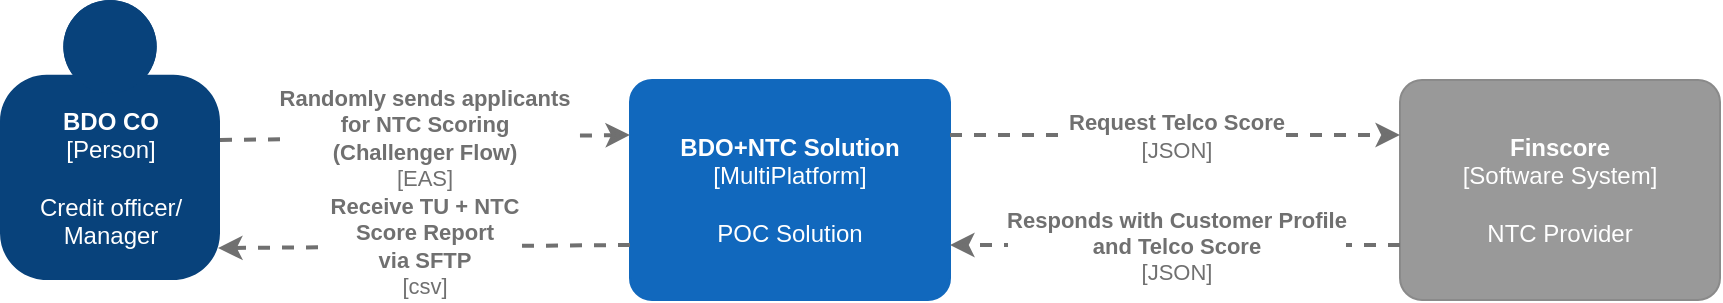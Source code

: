 <mxfile version="13.6.9" type="github" pages="2">
  <diagram id="BH5cA6w0LtP4S3J9wWy8" name="Context Diagram">
    <mxGraphModel dx="1872" dy="432" grid="1" gridSize="10" guides="1" tooltips="1" connect="1" arrows="1" fold="1" page="1" pageScale="1" pageWidth="850" pageHeight="1100" math="0" shadow="0">
      <root>
        <mxCell id="0" />
        <mxCell id="1" parent="0" />
        <object placeholders="1" c4Name="BDO CO" c4Type="Person" c4Description="Credit officer/&#xa;Manager" label="&lt;b&gt;%c4Name%&lt;/b&gt;&lt;div&gt;[%c4Type%]&lt;/div&gt;&lt;br&gt;&lt;div&gt;%c4Description%&lt;/div&gt;" id="Vh95pBZR6eIjPIwUwSS7-1">
          <mxCell style="html=1;dashed=0;whitespace=wrap;fillColor=#08427b;strokeColor=none;fontColor=#ffffff;shape=mxgraph.c4.person;align=center;metaEdit=1;points=[[0.5,0,0],[1,0.5,0],[1,0.75,0],[0.75,1,0],[0.5,1,0],[0.25,1,0],[0,0.75,0],[0,0.5,0]];metaData={&quot;c4Type&quot;:{&quot;editable&quot;:false}};direction=east;" parent="1" vertex="1">
            <mxGeometry x="-40" y="250" width="110.0" height="140" as="geometry" />
          </mxCell>
        </object>
        <object placeholders="1" c4Name="BDO+NTC Solution" c4Description="POC Solution " label="&lt;b&gt;%c4Name%&lt;/b&gt;&lt;div&gt;[%c4Type%]&lt;/div&gt;&lt;br&gt;&lt;div&gt;%c4Description%&lt;/div&gt;" c4Type="MultiPlatform" id="Vh95pBZR6eIjPIwUwSS7-10">
          <mxCell style="rounded=1;whiteSpace=wrap;html=1;labelBackgroundColor=none;fillColor=#1168BD;fontColor=#ffffff;align=center;arcSize=10;strokeColor=#1168BD;metaEdit=1;metaData={&quot;c4Type&quot;:{&quot;editable&quot;:false}};points=[[0.25,0,0],[0.5,0,0],[0.75,0,0],[1,0.25,0],[1,0.5,0],[1,0.75,0],[0.75,1,0],[0.5,1,0],[0.25,1,0],[0,0.75,0],[0,0.5,0],[0,0.25,0]];" parent="1" vertex="1">
            <mxGeometry x="275" y="290" width="160" height="110.0" as="geometry" />
          </mxCell>
        </object>
        <object placeholders="1" c4Type="Relationship" c4Technology="EAS" c4Description="Randomly sends applicants&#xa;for NTC Scoring&#xa;(Challenger Flow)" label="&lt;div style=&quot;text-align: left&quot;&gt;&lt;div style=&quot;text-align: center&quot;&gt;&lt;b&gt;%c4Description%&lt;/b&gt;&lt;/div&gt;&lt;div style=&quot;text-align: center&quot;&gt;[%c4Technology%]&lt;/div&gt;&lt;/div&gt;" id="Vh95pBZR6eIjPIwUwSS7-11">
          <mxCell style="edgeStyle=none;rounded=0;html=1;jettySize=auto;orthogonalLoop=1;strokeColor=#707070;strokeWidth=2;fontColor=#707070;jumpStyle=none;dashed=1;metaEdit=1;metaData={&quot;c4Type&quot;:{&quot;editable&quot;:false}};entryX=0;entryY=0.25;entryDx=0;entryDy=0;entryPerimeter=0;exitX=1;exitY=0.5;exitDx=0;exitDy=0;exitPerimeter=0;" parent="1" source="Vh95pBZR6eIjPIwUwSS7-1" target="Vh95pBZR6eIjPIwUwSS7-10" edge="1">
            <mxGeometry width="160" relative="1" as="geometry">
              <mxPoint x="80" y="190" as="sourcePoint" />
              <mxPoint x="740" y="200" as="targetPoint" />
            </mxGeometry>
          </mxCell>
        </object>
        <object placeholders="1" c4Name="Finscore" c4Type="Software System" c4Description="NTC Provider" label="&lt;b&gt;%c4Name%&lt;/b&gt;&lt;div&gt;[%c4Type%]&lt;/div&gt;&lt;br&gt;&lt;div&gt;%c4Description%&lt;/div&gt;" id="Vh95pBZR6eIjPIwUwSS7-12">
          <mxCell style="rounded=1;whiteSpace=wrap;html=1;labelBackgroundColor=none;fillColor=#999999;fontColor=#ffffff;align=center;arcSize=10;strokeColor=#8A8A8A;metaEdit=1;metaData={&quot;c4Type&quot;:{&quot;editable&quot;:false}};points=[[0.25,0,0],[0.5,0,0],[0.75,0,0],[1,0.25,0],[1,0.5,0],[1,0.75,0],[0.75,1,0],[0.5,1,0],[0.25,1,0],[0,0.75,0],[0,0.5,0],[0,0.25,0]];" parent="1" vertex="1">
            <mxGeometry x="660" y="290" width="160" height="110.0" as="geometry" />
          </mxCell>
        </object>
        <object placeholders="1" c4Type="Relationship" c4Technology="JSON" c4Description="Request Telco Score" label="&lt;div style=&quot;text-align: left&quot;&gt;&lt;div style=&quot;text-align: center&quot;&gt;&lt;b&gt;%c4Description%&lt;/b&gt;&lt;/div&gt;&lt;div style=&quot;text-align: center&quot;&gt;[%c4Technology%]&lt;/div&gt;&lt;/div&gt;" id="Vh95pBZR6eIjPIwUwSS7-13">
          <mxCell style="edgeStyle=none;rounded=0;html=1;entryX=0;entryY=0.25;jettySize=auto;orthogonalLoop=1;strokeColor=#707070;strokeWidth=2;fontColor=#707070;jumpStyle=none;dashed=1;metaEdit=1;metaData={&quot;c4Type&quot;:{&quot;editable&quot;:false}};exitX=1;exitY=0.25;exitDx=0;exitDy=0;exitPerimeter=0;entryDx=0;entryDy=0;entryPerimeter=0;" parent="1" source="Vh95pBZR6eIjPIwUwSS7-10" target="Vh95pBZR6eIjPIwUwSS7-12" edge="1">
            <mxGeometry width="160" relative="1" as="geometry">
              <mxPoint x="350" y="260" as="sourcePoint" />
              <mxPoint x="510" y="260" as="targetPoint" />
            </mxGeometry>
          </mxCell>
        </object>
        <object placeholders="1" c4Type="Relationship" c4Technology="JSON" c4Description="Responds with Customer Profile&#xa;and Telco Score" label="&lt;div style=&quot;text-align: left&quot;&gt;&lt;div style=&quot;text-align: center&quot;&gt;&lt;b&gt;%c4Description%&lt;/b&gt;&lt;/div&gt;&lt;div style=&quot;text-align: center&quot;&gt;[%c4Technology%]&lt;/div&gt;&lt;/div&gt;" id="Vh95pBZR6eIjPIwUwSS7-15">
          <mxCell style="edgeStyle=none;rounded=0;html=1;entryX=1;entryY=0.75;jettySize=auto;orthogonalLoop=1;strokeColor=#707070;strokeWidth=2;fontColor=#707070;jumpStyle=none;dashed=1;metaEdit=1;metaData={&quot;c4Type&quot;:{&quot;editable&quot;:false}};entryDx=0;entryDy=0;entryPerimeter=0;exitX=0;exitY=0.75;exitDx=0;exitDy=0;exitPerimeter=0;" parent="1" source="Vh95pBZR6eIjPIwUwSS7-12" target="Vh95pBZR6eIjPIwUwSS7-10" edge="1">
            <mxGeometry width="160" relative="1" as="geometry">
              <mxPoint x="470" y="430" as="sourcePoint" />
              <mxPoint x="630" y="430" as="targetPoint" />
            </mxGeometry>
          </mxCell>
        </object>
        <object placeholders="1" c4Type="Relationship" c4Technology="csv" c4Description="Receive TU + NTC &#xa;Score Report&#xa;via SFTP" label="&lt;div style=&quot;text-align: left&quot;&gt;&lt;div style=&quot;text-align: center&quot;&gt;&lt;b&gt;%c4Description%&lt;/b&gt;&lt;/div&gt;&lt;div style=&quot;text-align: center&quot;&gt;[%c4Technology%]&lt;/div&gt;&lt;/div&gt;" id="Vh95pBZR6eIjPIwUwSS7-18">
          <mxCell style="edgeStyle=none;rounded=0;html=1;jettySize=auto;orthogonalLoop=1;strokeColor=#707070;strokeWidth=2;fontColor=#707070;jumpStyle=none;dashed=1;metaEdit=1;metaData={&quot;c4Type&quot;:{&quot;editable&quot;:false}};exitX=0;exitY=0.75;exitDx=0;exitDy=0;exitPerimeter=0;entryX=0.991;entryY=0.886;entryDx=0;entryDy=0;entryPerimeter=0;" parent="1" source="Vh95pBZR6eIjPIwUwSS7-10" target="Vh95pBZR6eIjPIwUwSS7-1" edge="1">
            <mxGeometry width="160" relative="1" as="geometry">
              <mxPoint x="275" y="200" as="sourcePoint" />
              <mxPoint x="84" y="373" as="targetPoint" />
            </mxGeometry>
          </mxCell>
        </object>
      </root>
    </mxGraphModel>
  </diagram>
  <diagram id="3JzvzEZpqnBRMf7siP_C" name="POC Solution">
    <mxGraphModel dx="2310" dy="617" grid="1" gridSize="10" guides="1" tooltips="1" connect="1" arrows="1" fold="1" page="1" pageScale="1" pageWidth="850" pageHeight="1100" math="0" shadow="0">
      <root>
        <mxCell id="C4-EaQY84XGM-_Cztk2G-0" />
        <mxCell id="C4-EaQY84XGM-_Cztk2G-1" parent="C4-EaQY84XGM-_Cztk2G-0" />
        <object placeholders="1" c4Name="BDO+NTC Solution" c4Type="ExecutionEnvironment" c4Application="MultiPlatform" label="&lt;div style=&quot;text-align: left&quot;&gt;%c4Name%&lt;/div&gt;&lt;div style=&quot;text-align: left&quot;&gt;[%c4Application%]&lt;/div&gt;" id="nzLZ3cagwyuIo1zNmtQL-2">
          <mxCell style="rounded=1;whiteSpace=wrap;html=1;labelBackgroundColor=none;fillColor=#ffffff;fontColor=#000000;align=left;arcSize=5;strokeColor=#000000;verticalAlign=bottom;metaEdit=1;metaData={&quot;c4Type&quot;:{&quot;editable&quot;:false}};points=[[0.25,0,0],[0.5,0,0],[0.75,0,0],[1,0.25,0],[1,0.5,0],[1,0.75,0],[0.75,1,0],[0.5,1,0],[0.25,1,0],[0,0.75,0],[0,0.5,0],[0,0.25,0]];" vertex="1" parent="C4-EaQY84XGM-_Cztk2G-1">
            <mxGeometry x="-520" y="230" width="1050" height="660" as="geometry" />
          </mxCell>
        </object>
        <object placeholders="1" c4Name="BDO CO" c4Type="Person" c4Description="Credit officer/&#xa;Manager" label="&lt;b&gt;%c4Name%&lt;/b&gt;&lt;div&gt;[%c4Type%]&lt;/div&gt;&lt;br&gt;&lt;div&gt;%c4Description%&lt;/div&gt;" id="pIWsOus6h0tc_C34B-zO-0">
          <mxCell style="html=1;dashed=0;whitespace=wrap;fillColor=#08427b;strokeColor=none;fontColor=#ffffff;shape=mxgraph.c4.person;align=center;metaEdit=1;points=[[0.5,0,0],[1,0.5,0],[1,0.75,0],[0.75,1,0],[0.5,1,0],[0.25,1,0],[0,0.75,0],[0,0.5,0]];metaData={&quot;c4Type&quot;:{&quot;editable&quot;:false}};direction=east;" parent="C4-EaQY84XGM-_Cztk2G-1" vertex="1">
            <mxGeometry x="-245" y="10" width="110.0" height="140" as="geometry" />
          </mxCell>
        </object>
        <object placeholders="1" c4Name="Finscore" c4Type="Software System" c4Description="NTC Provider" label="&lt;b&gt;%c4Name%&lt;/b&gt;&lt;div&gt;[%c4Type%]&lt;/div&gt;&lt;br&gt;&lt;div&gt;%c4Description%&lt;/div&gt;" id="pIWsOus6h0tc_C34B-zO-3">
          <mxCell style="rounded=1;whiteSpace=wrap;html=1;labelBackgroundColor=none;fillColor=#999999;fontColor=#ffffff;align=center;arcSize=10;strokeColor=#8A8A8A;metaEdit=1;metaData={&quot;c4Type&quot;:{&quot;editable&quot;:false}};points=[[0.25,0,0],[0.5,0,0],[0.75,0,0],[1,0.25,0],[1,0.5,0],[1,0.75,0],[0.75,1,0],[0.5,1,0],[0.25,1,0],[0,0.75,0],[0,0.5,0],[0,0.25,0]];" parent="C4-EaQY84XGM-_Cztk2G-1" vertex="1">
            <mxGeometry x="730" y="705" width="160" height="110.0" as="geometry" />
          </mxCell>
        </object>
        <object placeholders="1" c4Type="Relationship" c4Technology="JSON" c4Description="Request Telco Score" label="&lt;div style=&quot;text-align: left&quot;&gt;&lt;div style=&quot;text-align: center&quot;&gt;&lt;b&gt;%c4Description%&lt;/b&gt;&lt;/div&gt;&lt;div style=&quot;text-align: center&quot;&gt;[%c4Technology%]&lt;/div&gt;&lt;/div&gt;" id="pIWsOus6h0tc_C34B-zO-4">
          <mxCell style="edgeStyle=none;rounded=0;html=1;entryX=0;entryY=0.5;jettySize=auto;orthogonalLoop=1;strokeColor=#707070;strokeWidth=2;fontColor=#707070;jumpStyle=none;dashed=1;metaEdit=1;metaData={&quot;c4Type&quot;:{&quot;editable&quot;:false}};entryDx=0;entryDy=0;entryPerimeter=0;" parent="C4-EaQY84XGM-_Cztk2G-1" source="yr3kom9yvmXaBRXavayo-7" target="pIWsOus6h0tc_C34B-zO-3" edge="1">
            <mxGeometry width="160" relative="1" as="geometry">
              <mxPoint x="474.01" y="377.5" as="sourcePoint" />
              <mxPoint x="549.01" y="320" as="targetPoint" />
            </mxGeometry>
          </mxCell>
        </object>
        <object placeholders="1" c4Type="Relationship" c4Technology="JSON" c4Description="Responds with Customer Profile&#xa;and Telco Score" label="&lt;div style=&quot;text-align: left&quot;&gt;&lt;div style=&quot;text-align: center&quot;&gt;&lt;b&gt;%c4Description%&lt;/b&gt;&lt;/div&gt;&lt;div style=&quot;text-align: center&quot;&gt;[%c4Technology%]&lt;/div&gt;&lt;/div&gt;" id="pIWsOus6h0tc_C34B-zO-5">
          <mxCell style="edgeStyle=none;rounded=0;html=1;jettySize=auto;orthogonalLoop=1;strokeColor=#707070;strokeWidth=2;fontColor=#707070;jumpStyle=none;dashed=1;metaEdit=1;metaData={&quot;c4Type&quot;:{&quot;editable&quot;:false}};exitX=0.5;exitY=1;exitDx=0;exitDy=0;exitPerimeter=0;entryX=0.5;entryY=1;entryDx=0;entryDy=0;entryPerimeter=0;" parent="C4-EaQY84XGM-_Cztk2G-1" source="pIWsOus6h0tc_C34B-zO-3" target="yr3kom9yvmXaBRXavayo-7" edge="1">
            <mxGeometry width="160" relative="1" as="geometry">
              <mxPoint x="509.01" y="490" as="sourcePoint" />
              <mxPoint x="580" y="860" as="targetPoint" />
              <Array as="points">
                <mxPoint x="810" y="850" />
                <mxPoint x="620" y="850" />
                <mxPoint x="390" y="850" />
              </Array>
            </mxGeometry>
          </mxCell>
        </object>
        <object placeholders="1" c4Type="Relationship" c4Technology="csv" c4Description="Receive TU + NTC &#xa;Score Report&#xa;via SFTP" label="&lt;div style=&quot;text-align: left&quot;&gt;&lt;div style=&quot;text-align: center&quot;&gt;&lt;b&gt;%c4Description%&lt;/b&gt;&lt;/div&gt;&lt;div style=&quot;text-align: center&quot;&gt;[%c4Technology%]&lt;/div&gt;&lt;/div&gt;" id="pIWsOus6h0tc_C34B-zO-6">
          <mxCell style="edgeStyle=none;rounded=0;html=1;jettySize=auto;orthogonalLoop=1;strokeColor=#707070;strokeWidth=2;fontColor=#707070;jumpStyle=none;dashed=1;metaEdit=1;metaData={&quot;c4Type&quot;:{&quot;editable&quot;:false}};entryX=1;entryY=0.75;entryDx=0;entryDy=0;entryPerimeter=0;exitX=0.463;exitY=-0.027;exitDx=0;exitDy=0;exitPerimeter=0;" parent="C4-EaQY84XGM-_Cztk2G-1" target="pIWsOus6h0tc_C34B-zO-0" edge="1" source="zeYGUaGAYU4Li65jAoAv-0">
            <mxGeometry width="160" relative="1" as="geometry">
              <mxPoint x="719.01" y="290" as="sourcePoint" />
              <mxPoint x="320" y="300.02" as="targetPoint" />
              <Array as="points">
                <mxPoint x="124" y="115" />
              </Array>
            </mxGeometry>
          </mxCell>
        </object>
        <object placeholders="1" c4Name="EAS" c4Type="Software System" c4Description="TU Legacy Platform used by BDO" label="&lt;b&gt;%c4Name%&lt;/b&gt;&lt;div&gt;[%c4Type%]&lt;/div&gt;&lt;br&gt;&lt;div&gt;%c4Description%&lt;/div&gt;" id="pIWsOus6h0tc_C34B-zO-13">
          <mxCell style="rounded=1;whiteSpace=wrap;html=1;labelBackgroundColor=none;fillColor=#1168BD;fontColor=#ffffff;align=center;arcSize=10;strokeColor=#1168BD;metaEdit=1;metaData={&quot;c4Type&quot;:{&quot;editable&quot;:false}};points=[[0.25,0,0],[0.5,0,0],[0.75,0,0],[1,0.25,0],[1,0.5,0],[1,0.75,0],[0.75,1,0],[0.5,1,0],[0.25,1,0],[0,0.75,0],[0,0.5,0],[0,0.25,0]];" parent="C4-EaQY84XGM-_Cztk2G-1" vertex="1">
            <mxGeometry x="-270" y="440" width="160" height="110.0" as="geometry" />
          </mxCell>
        </object>
        <object placeholders="1" c4Type="Relationship" c4Technology="EAS COM Account" c4Description="Show applicants &#xa;from CO_REV Queue" label="&lt;div style=&quot;text-align: left&quot;&gt;&lt;div style=&quot;text-align: center&quot;&gt;&lt;b&gt;%c4Description%&lt;/b&gt;&lt;/div&gt;&lt;div style=&quot;text-align: center&quot;&gt;[%c4Technology%]&lt;/div&gt;&lt;/div&gt;" id="yr3kom9yvmXaBRXavayo-0">
          <mxCell style="edgeStyle=none;rounded=0;html=1;entryX=0.5;entryY=1;jettySize=auto;orthogonalLoop=1;strokeColor=#707070;strokeWidth=2;fontColor=#707070;jumpStyle=none;dashed=1;metaEdit=1;metaData={&quot;c4Type&quot;:{&quot;editable&quot;:false}};entryDx=0;entryDy=0;entryPerimeter=0;exitX=0.5;exitY=0;exitDx=0;exitDy=0;exitPerimeter=0;" parent="C4-EaQY84XGM-_Cztk2G-1" source="pIWsOus6h0tc_C34B-zO-13" target="pIWsOus6h0tc_C34B-zO-0" edge="1">
            <mxGeometry width="160" relative="1" as="geometry">
              <mxPoint x="-290" y="320" as="sourcePoint" />
              <mxPoint x="170" y="230" as="targetPoint" />
              <Array as="points" />
            </mxGeometry>
          </mxCell>
        </object>
        <object placeholders="1" c4Type="Relationship" c4Technology="Challenger Flow" c4Description="Randomly pick applications &#xa;for NTC Scoring" label="&lt;div style=&quot;text-align: left&quot;&gt;&lt;div style=&quot;text-align: center&quot;&gt;&lt;b&gt;%c4Description%&lt;/b&gt;&lt;/div&gt;&lt;div style=&quot;text-align: center&quot;&gt;[%c4Technology%]&lt;/div&gt;&lt;/div&gt;" id="yr3kom9yvmXaBRXavayo-2">
          <mxCell style="edgeStyle=none;rounded=0;html=1;jettySize=auto;orthogonalLoop=1;strokeColor=#707070;strokeWidth=2;fontColor=#707070;jumpStyle=none;dashed=1;metaEdit=1;metaData={&quot;c4Type&quot;:{&quot;editable&quot;:false}};exitX=0;exitY=0.75;exitDx=0;exitDy=0;exitPerimeter=0;entryX=0;entryY=0.5;entryDx=0;entryDy=0;entryPerimeter=0;" parent="C4-EaQY84XGM-_Cztk2G-1" source="pIWsOus6h0tc_C34B-zO-0" target="pIWsOus6h0tc_C34B-zO-13" edge="1">
            <mxGeometry width="160" relative="1" as="geometry">
              <mxPoint x="10" y="250" as="sourcePoint" />
              <mxPoint x="-263" y="390" as="targetPoint" />
              <Array as="points">
                <mxPoint x="-330" y="115" />
                <mxPoint x="-330" y="495" />
              </Array>
            </mxGeometry>
          </mxCell>
        </object>
        <object placeholders="1" c4Type="Database" c4Technology="DataVault" c4Description="Reporting DB" label="%c4Type%&lt;div&gt;[Container:&amp;nbsp;%c4Technology%]&lt;/div&gt;&lt;br&gt;&lt;div&gt;%c4Description%&lt;/div&gt;" id="yr3kom9yvmXaBRXavayo-3">
          <mxCell style="shape=cylinder;whiteSpace=wrap;html=1;boundedLbl=1;rounded=0;labelBackgroundColor=none;fillColor=#438DD5;fontSize=12;fontColor=#ffffff;align=center;strokeColor=#3C7FC0;metaEdit=1;points=[[0.5,0,0],[1,0.25,0],[1,0.5,0],[1,0.75,0],[0.5,1,0],[0,0.75,0],[0,0.5,0],[0,0.25,0]];metaData={&quot;c4Type&quot;:{&quot;editable&quot;:false}};" parent="C4-EaQY84XGM-_Cztk2G-1" vertex="1">
            <mxGeometry x="-270" y="690" width="160" height="140" as="geometry" />
          </mxCell>
        </object>
        <object placeholders="1" c4Type="Relationship" c4Technology="SQL" c4Description="Write all applicants &#xa;from Cut into Queue" label="&lt;div style=&quot;text-align: left&quot;&gt;&lt;div style=&quot;text-align: center&quot;&gt;&lt;b&gt;%c4Description%&lt;/b&gt;&lt;/div&gt;&lt;div style=&quot;text-align: center&quot;&gt;[%c4Technology%]&lt;/div&gt;&lt;/div&gt;" id="yr3kom9yvmXaBRXavayo-4">
          <mxCell style="edgeStyle=none;rounded=0;html=1;entryX=0.5;entryY=0;jettySize=auto;orthogonalLoop=1;strokeColor=#707070;strokeWidth=2;fontColor=#707070;jumpStyle=none;dashed=1;metaEdit=1;metaData={&quot;c4Type&quot;:{&quot;editable&quot;:false}};entryDx=0;entryDy=0;entryPerimeter=0;" parent="C4-EaQY84XGM-_Cztk2G-1" target="yr3kom9yvmXaBRXavayo-3" edge="1">
            <mxGeometry width="160" relative="1" as="geometry">
              <mxPoint x="-190" y="540" as="sourcePoint" />
              <mxPoint x="-30" y="540" as="targetPoint" />
            </mxGeometry>
          </mxCell>
        </object>
        <object placeholders="1" c4Name="Extraction tool" c4Type="Container" c4Technology="what tech?" c4Description="Filter Applicants according to set rules and conditions" label="&lt;b&gt;%c4Name%&lt;/b&gt;&lt;div&gt;[%c4Type%: %c4Technology%]&lt;/div&gt;&lt;br&gt;&lt;div&gt;%c4Description%&lt;/div&gt;" id="yr3kom9yvmXaBRXavayo-5">
          <mxCell style="rounded=1;whiteSpace=wrap;html=1;labelBackgroundColor=none;fillColor=#85BBF0;fontColor=#ffffff;align=center;arcSize=10;strokeColor=#78A8D8;metaEdit=1;metaData={&quot;c4Type&quot;:{&quot;editable&quot;:false}};points=[[0.25,0,0],[0.5,0,0],[0.75,0,0],[1,0.25,0],[1,0.5,0],[1,0.75,0],[0.75,1,0],[0.5,1,0],[0.25,1,0],[0,0.75,0],[0,0.5,0],[0,0.25,0]];" parent="C4-EaQY84XGM-_Cztk2G-1" vertex="1">
            <mxGeometry x="50" y="700" width="160" height="110.0" as="geometry" />
          </mxCell>
        </object>
        <object placeholders="1" c4Type="Relationship" c4Technology="technology?" c4Description="Extract all applications &#xa;updated by COM &#xa;during the day" label="&lt;div style=&quot;text-align: left&quot;&gt;&lt;div style=&quot;text-align: center&quot;&gt;&lt;b&gt;%c4Description%&lt;/b&gt;&lt;/div&gt;&lt;div style=&quot;text-align: center&quot;&gt;[%c4Technology%]&lt;/div&gt;&lt;/div&gt;" id="yr3kom9yvmXaBRXavayo-6">
          <mxCell style="edgeStyle=none;rounded=0;html=1;entryX=1;entryY=0.5;jettySize=auto;orthogonalLoop=1;strokeColor=#707070;strokeWidth=2;fontColor=#707070;jumpStyle=none;dashed=1;metaEdit=1;metaData={&quot;c4Type&quot;:{&quot;editable&quot;:false}};exitX=0.013;exitY=0.564;exitDx=0;exitDy=0;exitPerimeter=0;entryDx=0;entryDy=0;entryPerimeter=0;" parent="C4-EaQY84XGM-_Cztk2G-1" source="yr3kom9yvmXaBRXavayo-5" target="yr3kom9yvmXaBRXavayo-3" edge="1">
            <mxGeometry width="160" relative="1" as="geometry">
              <mxPoint x="-10" y="740" as="sourcePoint" />
              <mxPoint x="150" y="740" as="targetPoint" />
            </mxGeometry>
          </mxCell>
        </object>
        <object placeholders="1" c4Name="API Application" c4Type="Container" c4Technology="technology?" c4Description="Calls Finscore for Scoring " label="&lt;b&gt;%c4Name%&lt;/b&gt;&lt;div&gt;[%c4Type%: %c4Technology%]&lt;/div&gt;&lt;br&gt;&lt;div&gt;%c4Description%&lt;/div&gt;" id="yr3kom9yvmXaBRXavayo-7">
          <mxCell style="rounded=1;whiteSpace=wrap;html=1;labelBackgroundColor=none;fillColor=#85BBF0;fontColor=#ffffff;align=center;arcSize=10;strokeColor=#78A8D8;metaEdit=1;metaData={&quot;c4Type&quot;:{&quot;editable&quot;:false}};points=[[0.25,0,0],[0.5,0,0],[0.75,0,0],[1,0.25,0],[1,0.5,0],[1,0.75,0],[0.75,1,0],[0.5,1,0],[0.25,1,0],[0,0.75,0],[0,0.5,0],[0,0.25,0]];" parent="C4-EaQY84XGM-_Cztk2G-1" vertex="1">
            <mxGeometry x="310" y="700" width="160" height="110.0" as="geometry" />
          </mxCell>
        </object>
        <object placeholders="1" c4Name="Custom Tool" c4Type="Container" c4Technology="technology?" c4Description="Custom tool for the NTC Solution&#xa;Following Tasks:&#xa;1. Create Finscore Request&#xa;2. Parse Finscore Response&#xa;3. Re-run BDO Scoring Matrix &#xa;4. Re-run GMI derivation&#xa;5. Re-run max CL" label="&lt;b&gt;%c4Name%&lt;/b&gt;&lt;div&gt;[%c4Type%: %c4Technology%]&lt;/div&gt;&lt;br&gt;&lt;div&gt;%c4Description%&lt;/div&gt;" id="yr3kom9yvmXaBRXavayo-8">
          <mxCell style="rounded=1;whiteSpace=wrap;html=1;labelBackgroundColor=none;fillColor=#85BBF0;fontColor=#ffffff;align=center;arcSize=10;strokeColor=#78A8D8;metaEdit=1;metaData={&quot;c4Type&quot;:{&quot;editable&quot;:false}};points=[[0.25,0,0],[0.5,0,0],[0.75,0,0],[1,0.25,0],[1,0.5,0],[1,0.75,0],[0.75,1,0],[0.5,1,0],[0.25,1,0],[0,0.75,0],[0,0.5,0],[0,0.25,0]];" parent="C4-EaQY84XGM-_Cztk2G-1" vertex="1">
            <mxGeometry x="5" y="450" width="250" height="150" as="geometry" />
          </mxCell>
        </object>
        <object placeholders="1" c4Type="Relationship" c4Technology="JSON/HTTPS" c4Description="Makes Api Calls to" label="&lt;div style=&quot;text-align: left&quot;&gt;&lt;div style=&quot;text-align: center&quot;&gt;&lt;b&gt;%c4Description%&lt;/b&gt;&lt;/div&gt;&lt;div style=&quot;text-align: center&quot;&gt;[%c4Technology%]&lt;/div&gt;&lt;/div&gt;" id="yr3kom9yvmXaBRXavayo-9">
          <mxCell style="edgeStyle=none;rounded=0;html=1;entryX=0;entryY=0.5;jettySize=auto;orthogonalLoop=1;strokeColor=#707070;strokeWidth=2;fontColor=#707070;jumpStyle=none;dashed=1;metaEdit=1;metaData={&quot;c4Type&quot;:{&quot;editable&quot;:false}};entryDx=0;entryDy=0;entryPerimeter=0;exitX=0.5;exitY=1;exitDx=0;exitDy=0;exitPerimeter=0;" parent="C4-EaQY84XGM-_Cztk2G-1" target="yr3kom9yvmXaBRXavayo-7" edge="1" source="yr3kom9yvmXaBRXavayo-8">
            <mxGeometry x="-0.45" width="160" relative="1" as="geometry">
              <mxPoint x="40" y="604" as="sourcePoint" />
              <mxPoint x="619.01" y="740" as="targetPoint" />
              <Array as="points">
                <mxPoint x="130" y="640" />
                <mxPoint x="270" y="630" />
                <mxPoint x="270" y="700" />
                <mxPoint x="270" y="755" />
              </Array>
              <mxPoint as="offset" />
            </mxGeometry>
          </mxCell>
        </object>
        <object placeholders="1" c4Type="Relationship" c4Technology="what tech?" c4Description="Send Customer &#xa;Profile and Telco Score" label="&lt;div style=&quot;text-align: left&quot;&gt;&lt;div style=&quot;text-align: center&quot;&gt;&lt;b&gt;%c4Description%&lt;/b&gt;&lt;/div&gt;&lt;div style=&quot;text-align: center&quot;&gt;[%c4Technology%]&lt;/div&gt;&lt;/div&gt;" id="yr3kom9yvmXaBRXavayo-11">
          <mxCell style="edgeStyle=none;rounded=0;html=1;jettySize=auto;orthogonalLoop=1;strokeColor=#707070;strokeWidth=2;fontColor=#707070;jumpStyle=none;dashed=1;metaEdit=1;metaData={&quot;c4Type&quot;:{&quot;editable&quot;:false}};exitX=0.25;exitY=0;exitDx=0;exitDy=0;exitPerimeter=0;entryX=1;entryY=0.5;entryDx=0;entryDy=0;entryPerimeter=0;" parent="C4-EaQY84XGM-_Cztk2G-1" source="yr3kom9yvmXaBRXavayo-7" target="yr3kom9yvmXaBRXavayo-8" edge="1">
            <mxGeometry width="160" relative="1" as="geometry">
              <mxPoint x="409.01" y="700" as="sourcePoint" />
              <mxPoint x="200" y="620" as="targetPoint" />
              <Array as="points">
                <mxPoint x="350" y="670" />
                <mxPoint x="350" y="525" />
                <mxPoint x="280" y="525" />
              </Array>
            </mxGeometry>
          </mxCell>
        </object>
        <object placeholders="1" c4Name="ETL Tool" c4Type="Container" c4Technology="technology?" c4Description="Creates and Sends Report" label="&lt;b&gt;%c4Name%&lt;/b&gt;&lt;div&gt;[%c4Type%: %c4Technology%]&lt;/div&gt;&lt;br&gt;&lt;div&gt;%c4Description%&lt;/div&gt;" id="zeYGUaGAYU4Li65jAoAv-0">
          <mxCell style="rounded=1;whiteSpace=wrap;html=1;labelBackgroundColor=none;fillColor=#85BBF0;fontColor=#ffffff;align=center;arcSize=10;strokeColor=#78A8D8;metaEdit=1;metaData={&quot;c4Type&quot;:{&quot;editable&quot;:false}};points=[[0.25,0,0],[0.5,0,0],[0.75,0,0],[1,0.25,0],[1,0.5,0],[1,0.75,0],[0.75,1,0],[0.5,1,0],[0.25,1,0],[0,0.75,0],[0,0.5,0],[0,0.25,0]];" parent="C4-EaQY84XGM-_Cztk2G-1" vertex="1">
            <mxGeometry x="50" y="260" width="160" height="110.0" as="geometry" />
          </mxCell>
        </object>
        <object placeholders="1" c4Type="Relationship" c4Technology="technology?&#xa;" c4Description="Send filtered applicants " label="&lt;div style=&quot;text-align: left&quot;&gt;&lt;div style=&quot;text-align: center&quot;&gt;&lt;b&gt;%c4Description%&lt;/b&gt;&lt;/div&gt;&lt;div style=&quot;text-align: center&quot;&gt;[%c4Technology%]&lt;/div&gt;&lt;/div&gt;" id="zeYGUaGAYU4Li65jAoAv-3">
          <mxCell style="edgeStyle=none;rounded=0;html=1;jettySize=auto;orthogonalLoop=1;strokeColor=#707070;strokeWidth=2;fontColor=#707070;jumpStyle=none;dashed=1;metaEdit=1;metaData={&quot;c4Type&quot;:{&quot;editable&quot;:false}};exitX=0.5;exitY=0;exitDx=0;exitDy=0;exitPerimeter=0;entryX=0;entryY=0.5;entryDx=0;entryDy=0;entryPerimeter=0;" parent="C4-EaQY84XGM-_Cztk2G-1" source="yr3kom9yvmXaBRXavayo-5" target="yr3kom9yvmXaBRXavayo-8" edge="1">
            <mxGeometry x="0.302" width="160" relative="1" as="geometry">
              <mxPoint x="100" y="630" as="sourcePoint" />
              <mxPoint x="-70" y="570" as="targetPoint" />
              <Array as="points">
                <mxPoint x="130" y="680" />
                <mxPoint x="30" y="680" />
                <mxPoint x="-60" y="680" />
                <mxPoint x="-60" y="630" />
                <mxPoint x="-60" y="525" />
              </Array>
              <mxPoint as="offset" />
            </mxGeometry>
          </mxCell>
        </object>
        <object placeholders="1" c4Type="Relationship" c4Technology="technology?" c4Description="Retrieve NTC + EAS Score" label="&lt;div style=&quot;text-align: left&quot;&gt;&lt;div style=&quot;text-align: center&quot;&gt;&lt;b&gt;%c4Description%&lt;/b&gt;&lt;/div&gt;&lt;div style=&quot;text-align: center&quot;&gt;[%c4Technology%]&lt;/div&gt;&lt;/div&gt;" id="zeYGUaGAYU4Li65jAoAv-4">
          <mxCell style="edgeStyle=none;rounded=0;html=1;jettySize=auto;orthogonalLoop=1;strokeColor=#707070;strokeWidth=2;fontColor=#707070;jumpStyle=none;dashed=1;metaEdit=1;metaData={&quot;c4Type&quot;:{&quot;editable&quot;:false}};exitX=0.5;exitY=1;exitDx=0;exitDy=0;exitPerimeter=0;entryX=0.5;entryY=0;entryDx=0;entryDy=0;entryPerimeter=0;" parent="C4-EaQY84XGM-_Cztk2G-1" source="zeYGUaGAYU4Li65jAoAv-0" target="yr3kom9yvmXaBRXavayo-8" edge="1">
            <mxGeometry width="160" relative="1" as="geometry">
              <mxPoint x="40" y="370" as="sourcePoint" />
              <mxPoint x="330" y="400" as="targetPoint" />
            </mxGeometry>
          </mxCell>
        </object>
        <object placeholders="1" c4Type="Database" c4Technology="BDO Custom DB" c4Description="Save NTC+TU Score" label="%c4Type%&lt;div&gt;[Container:&amp;nbsp;%c4Technology%]&lt;/div&gt;&lt;br&gt;&lt;div&gt;%c4Description%&lt;/div&gt;" id="a6fTp9Qx7tFYhd4DKS-t-2">
          <mxCell style="shape=cylinder;whiteSpace=wrap;html=1;boundedLbl=1;rounded=0;labelBackgroundColor=none;fillColor=#438DD5;fontSize=12;fontColor=#ffffff;align=center;strokeColor=#3C7FC0;metaEdit=1;points=[[0.5,0,0],[1,0.25,0],[1,0.5,0],[1,0.75,0],[0.5,1,0],[0,0.75,0],[0,0.5,0],[0,0.25,0]];metaData={&quot;c4Type&quot;:{&quot;editable&quot;:false}};" vertex="1" parent="C4-EaQY84XGM-_Cztk2G-1">
            <mxGeometry x="345" y="240" width="160" height="140" as="geometry" />
          </mxCell>
        </object>
        <object placeholders="1" c4Type="Relationship" c4Technology="SQL" c4Description="Write NTC+TU&#xa;Scoring" label="&lt;div style=&quot;text-align: left&quot;&gt;&lt;div style=&quot;text-align: center&quot;&gt;&lt;b&gt;%c4Description%&lt;/b&gt;&lt;/div&gt;&lt;div style=&quot;text-align: center&quot;&gt;[%c4Technology%]&lt;/div&gt;&lt;/div&gt;" id="nzLZ3cagwyuIo1zNmtQL-1">
          <mxCell style="edgeStyle=none;rounded=0;html=1;jettySize=auto;orthogonalLoop=1;strokeColor=#707070;strokeWidth=2;fontColor=#707070;jumpStyle=none;dashed=1;metaEdit=1;metaData={&quot;c4Type&quot;:{&quot;editable&quot;:false}};" edge="1" parent="C4-EaQY84XGM-_Cztk2G-1" source="zeYGUaGAYU4Li65jAoAv-0">
            <mxGeometry width="160" relative="1" as="geometry">
              <mxPoint x="210" y="315" as="sourcePoint" />
              <mxPoint x="340" y="315" as="targetPoint" />
            </mxGeometry>
          </mxCell>
        </object>
      </root>
    </mxGraphModel>
  </diagram>
</mxfile>
